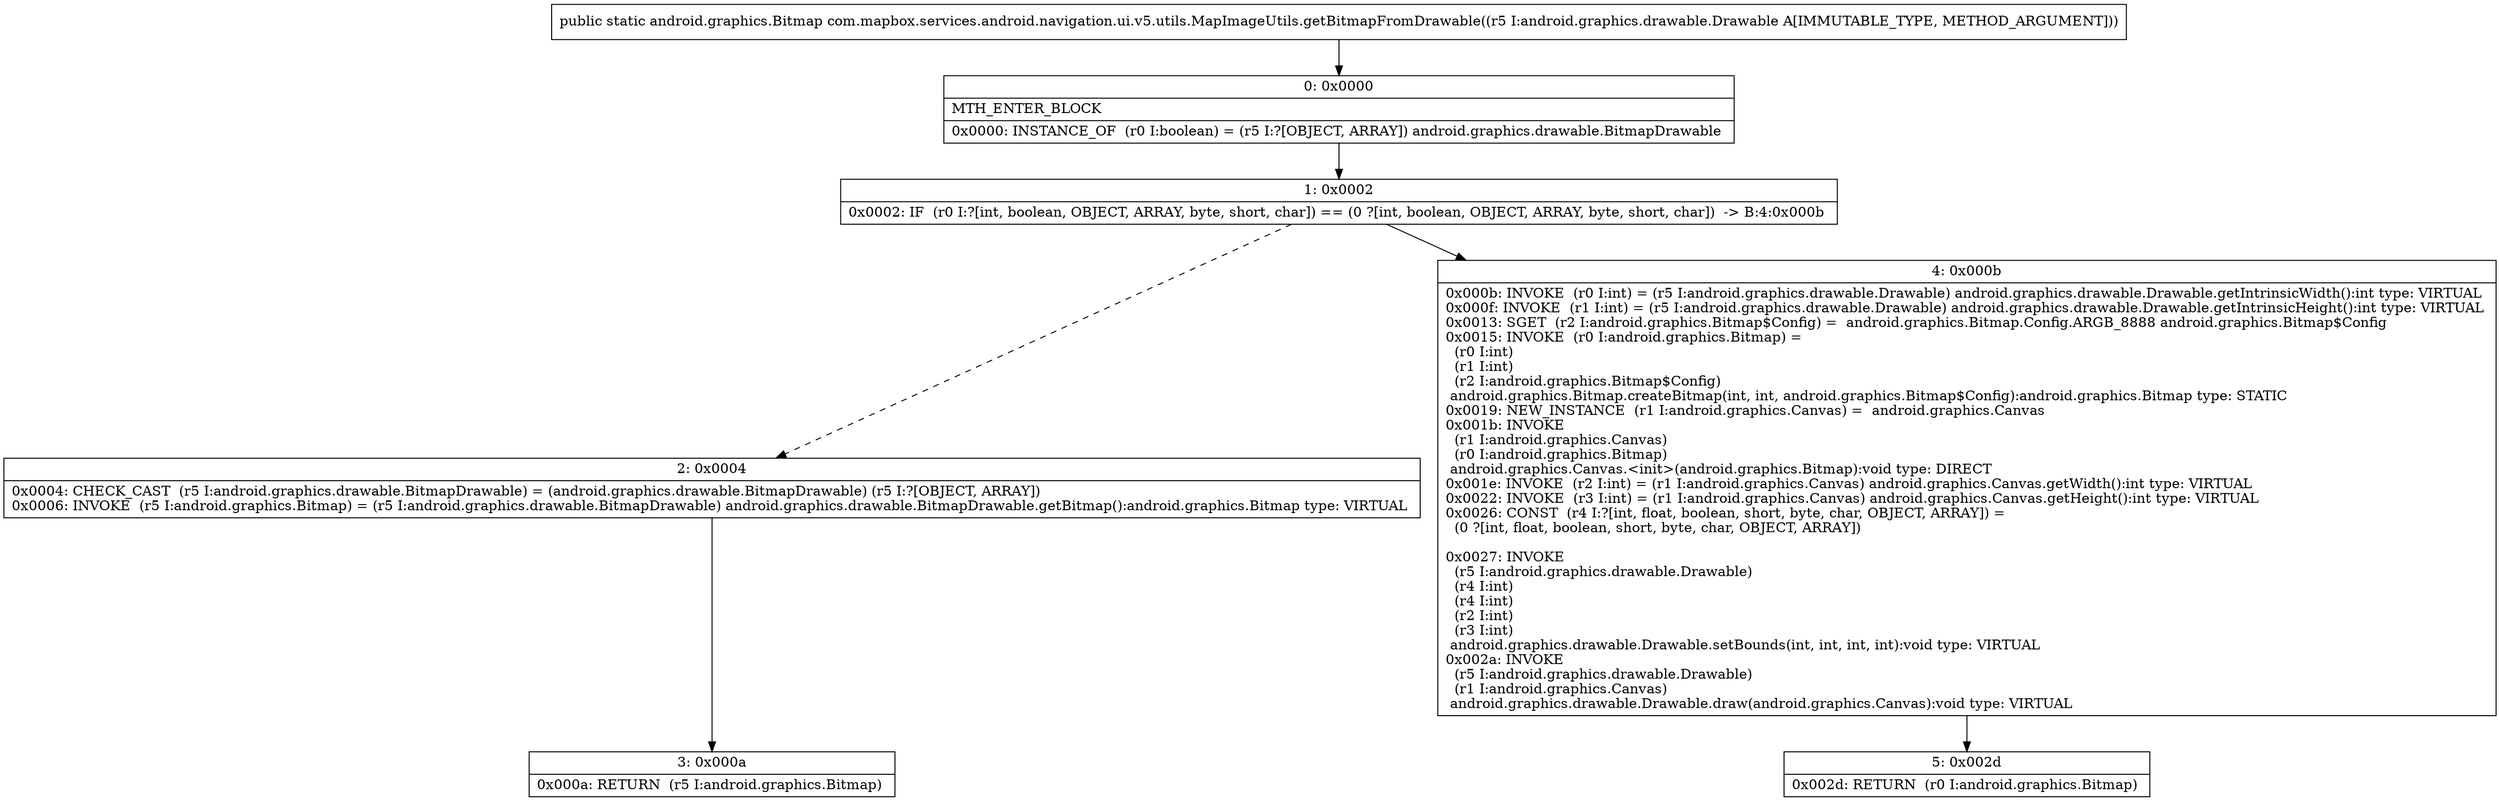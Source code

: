 digraph "CFG forcom.mapbox.services.android.navigation.ui.v5.utils.MapImageUtils.getBitmapFromDrawable(Landroid\/graphics\/drawable\/Drawable;)Landroid\/graphics\/Bitmap;" {
Node_0 [shape=record,label="{0\:\ 0x0000|MTH_ENTER_BLOCK\l|0x0000: INSTANCE_OF  (r0 I:boolean) = (r5 I:?[OBJECT, ARRAY]) android.graphics.drawable.BitmapDrawable \l}"];
Node_1 [shape=record,label="{1\:\ 0x0002|0x0002: IF  (r0 I:?[int, boolean, OBJECT, ARRAY, byte, short, char]) == (0 ?[int, boolean, OBJECT, ARRAY, byte, short, char])  \-\> B:4:0x000b \l}"];
Node_2 [shape=record,label="{2\:\ 0x0004|0x0004: CHECK_CAST  (r5 I:android.graphics.drawable.BitmapDrawable) = (android.graphics.drawable.BitmapDrawable) (r5 I:?[OBJECT, ARRAY]) \l0x0006: INVOKE  (r5 I:android.graphics.Bitmap) = (r5 I:android.graphics.drawable.BitmapDrawable) android.graphics.drawable.BitmapDrawable.getBitmap():android.graphics.Bitmap type: VIRTUAL \l}"];
Node_3 [shape=record,label="{3\:\ 0x000a|0x000a: RETURN  (r5 I:android.graphics.Bitmap) \l}"];
Node_4 [shape=record,label="{4\:\ 0x000b|0x000b: INVOKE  (r0 I:int) = (r5 I:android.graphics.drawable.Drawable) android.graphics.drawable.Drawable.getIntrinsicWidth():int type: VIRTUAL \l0x000f: INVOKE  (r1 I:int) = (r5 I:android.graphics.drawable.Drawable) android.graphics.drawable.Drawable.getIntrinsicHeight():int type: VIRTUAL \l0x0013: SGET  (r2 I:android.graphics.Bitmap$Config) =  android.graphics.Bitmap.Config.ARGB_8888 android.graphics.Bitmap$Config \l0x0015: INVOKE  (r0 I:android.graphics.Bitmap) = \l  (r0 I:int)\l  (r1 I:int)\l  (r2 I:android.graphics.Bitmap$Config)\l android.graphics.Bitmap.createBitmap(int, int, android.graphics.Bitmap$Config):android.graphics.Bitmap type: STATIC \l0x0019: NEW_INSTANCE  (r1 I:android.graphics.Canvas) =  android.graphics.Canvas \l0x001b: INVOKE  \l  (r1 I:android.graphics.Canvas)\l  (r0 I:android.graphics.Bitmap)\l android.graphics.Canvas.\<init\>(android.graphics.Bitmap):void type: DIRECT \l0x001e: INVOKE  (r2 I:int) = (r1 I:android.graphics.Canvas) android.graphics.Canvas.getWidth():int type: VIRTUAL \l0x0022: INVOKE  (r3 I:int) = (r1 I:android.graphics.Canvas) android.graphics.Canvas.getHeight():int type: VIRTUAL \l0x0026: CONST  (r4 I:?[int, float, boolean, short, byte, char, OBJECT, ARRAY]) = \l  (0 ?[int, float, boolean, short, byte, char, OBJECT, ARRAY])\l \l0x0027: INVOKE  \l  (r5 I:android.graphics.drawable.Drawable)\l  (r4 I:int)\l  (r4 I:int)\l  (r2 I:int)\l  (r3 I:int)\l android.graphics.drawable.Drawable.setBounds(int, int, int, int):void type: VIRTUAL \l0x002a: INVOKE  \l  (r5 I:android.graphics.drawable.Drawable)\l  (r1 I:android.graphics.Canvas)\l android.graphics.drawable.Drawable.draw(android.graphics.Canvas):void type: VIRTUAL \l}"];
Node_5 [shape=record,label="{5\:\ 0x002d|0x002d: RETURN  (r0 I:android.graphics.Bitmap) \l}"];
MethodNode[shape=record,label="{public static android.graphics.Bitmap com.mapbox.services.android.navigation.ui.v5.utils.MapImageUtils.getBitmapFromDrawable((r5 I:android.graphics.drawable.Drawable A[IMMUTABLE_TYPE, METHOD_ARGUMENT])) }"];
MethodNode -> Node_0;
Node_0 -> Node_1;
Node_1 -> Node_2[style=dashed];
Node_1 -> Node_4;
Node_2 -> Node_3;
Node_4 -> Node_5;
}

